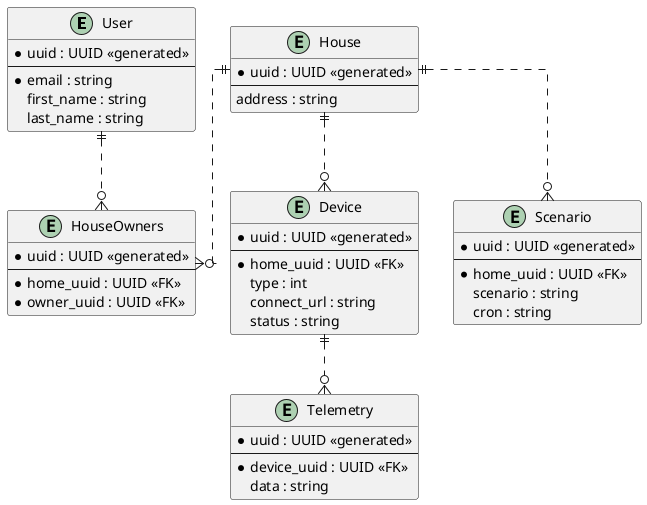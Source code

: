 ﻿@startuml

skinparam linetype ortho

entity User {
  *uuid : UUID <<generated>>
  --
  *email : string
  first_name : string
  last_name : string
}

entity House {
  *uuid : UUID <<generated>>
  --
  address : string
}

entity HouseOwners {
  *uuid : UUID <<generated>>
  --
  *home_uuid : UUID <<FK>>
  *owner_uuid : UUID <<FK>>
}

entity Device {
  *uuid : UUID <<generated>>
  --
  *home_uuid : UUID <<FK>>
  type : int
  connect_url : string
  status : string
}

entity Scenario {
  *uuid : UUID <<generated>>
  --
  *home_uuid : UUID <<FK>>
  scenario : string
  cron : string
}

entity Telemetry {
  *uuid : UUID <<generated>>
  --
  *device_uuid : UUID <<FK>>
  data : string
}

User ||..o{ HouseOwners
House ||..o{ HouseOwners
House ||..o{ Device
House ||..o{ Scenario
Device ||..o{ Telemetry

@enduml
